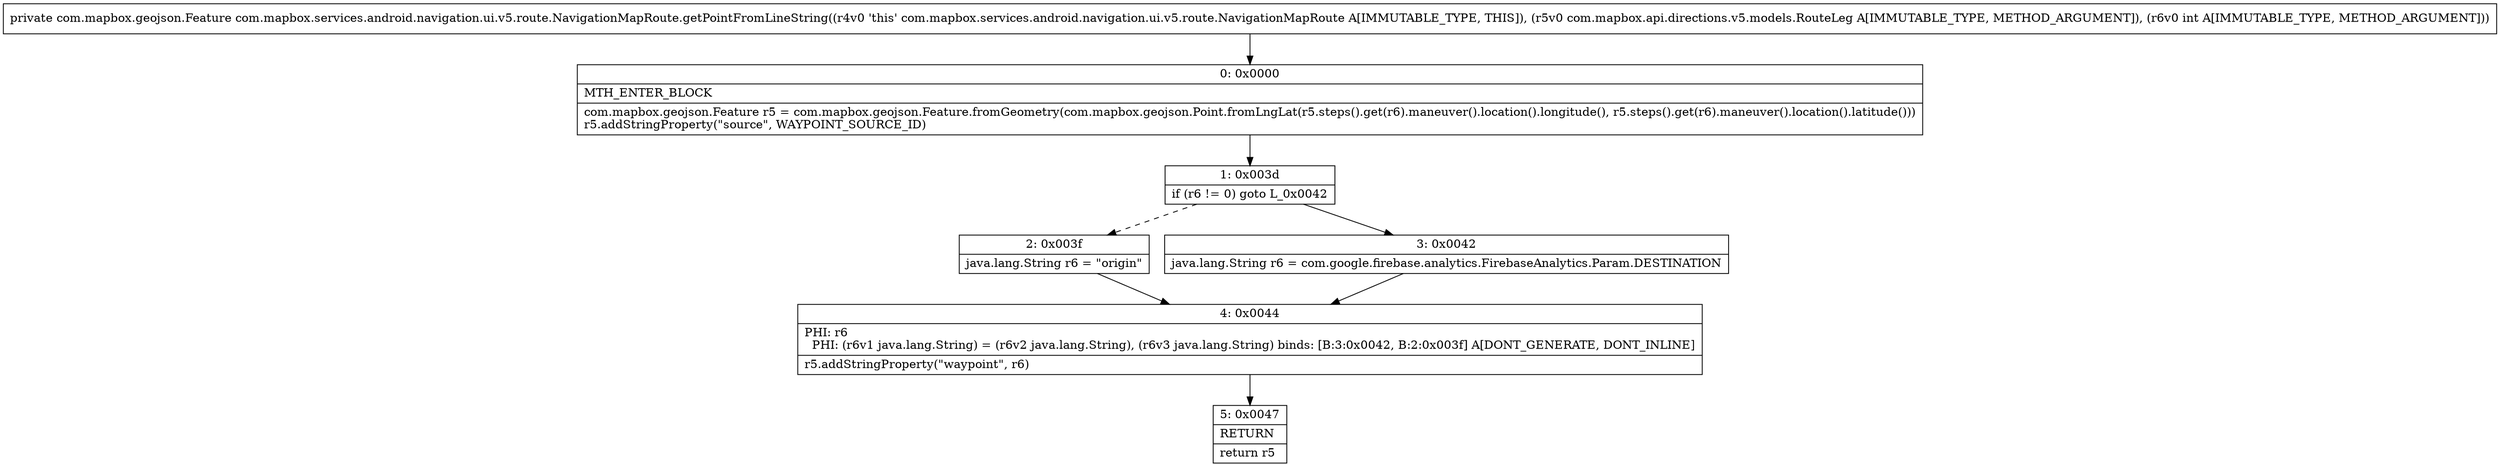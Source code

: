 digraph "CFG forcom.mapbox.services.android.navigation.ui.v5.route.NavigationMapRoute.getPointFromLineString(Lcom\/mapbox\/api\/directions\/v5\/models\/RouteLeg;I)Lcom\/mapbox\/geojson\/Feature;" {
Node_0 [shape=record,label="{0\:\ 0x0000|MTH_ENTER_BLOCK\l|com.mapbox.geojson.Feature r5 = com.mapbox.geojson.Feature.fromGeometry(com.mapbox.geojson.Point.fromLngLat(r5.steps().get(r6).maneuver().location().longitude(), r5.steps().get(r6).maneuver().location().latitude()))\lr5.addStringProperty(\"source\", WAYPOINT_SOURCE_ID)\l}"];
Node_1 [shape=record,label="{1\:\ 0x003d|if (r6 != 0) goto L_0x0042\l}"];
Node_2 [shape=record,label="{2\:\ 0x003f|java.lang.String r6 = \"origin\"\l}"];
Node_3 [shape=record,label="{3\:\ 0x0042|java.lang.String r6 = com.google.firebase.analytics.FirebaseAnalytics.Param.DESTINATION\l}"];
Node_4 [shape=record,label="{4\:\ 0x0044|PHI: r6 \l  PHI: (r6v1 java.lang.String) = (r6v2 java.lang.String), (r6v3 java.lang.String) binds: [B:3:0x0042, B:2:0x003f] A[DONT_GENERATE, DONT_INLINE]\l|r5.addStringProperty(\"waypoint\", r6)\l}"];
Node_5 [shape=record,label="{5\:\ 0x0047|RETURN\l|return r5\l}"];
MethodNode[shape=record,label="{private com.mapbox.geojson.Feature com.mapbox.services.android.navigation.ui.v5.route.NavigationMapRoute.getPointFromLineString((r4v0 'this' com.mapbox.services.android.navigation.ui.v5.route.NavigationMapRoute A[IMMUTABLE_TYPE, THIS]), (r5v0 com.mapbox.api.directions.v5.models.RouteLeg A[IMMUTABLE_TYPE, METHOD_ARGUMENT]), (r6v0 int A[IMMUTABLE_TYPE, METHOD_ARGUMENT])) }"];
MethodNode -> Node_0;
Node_0 -> Node_1;
Node_1 -> Node_2[style=dashed];
Node_1 -> Node_3;
Node_2 -> Node_4;
Node_3 -> Node_4;
Node_4 -> Node_5;
}

